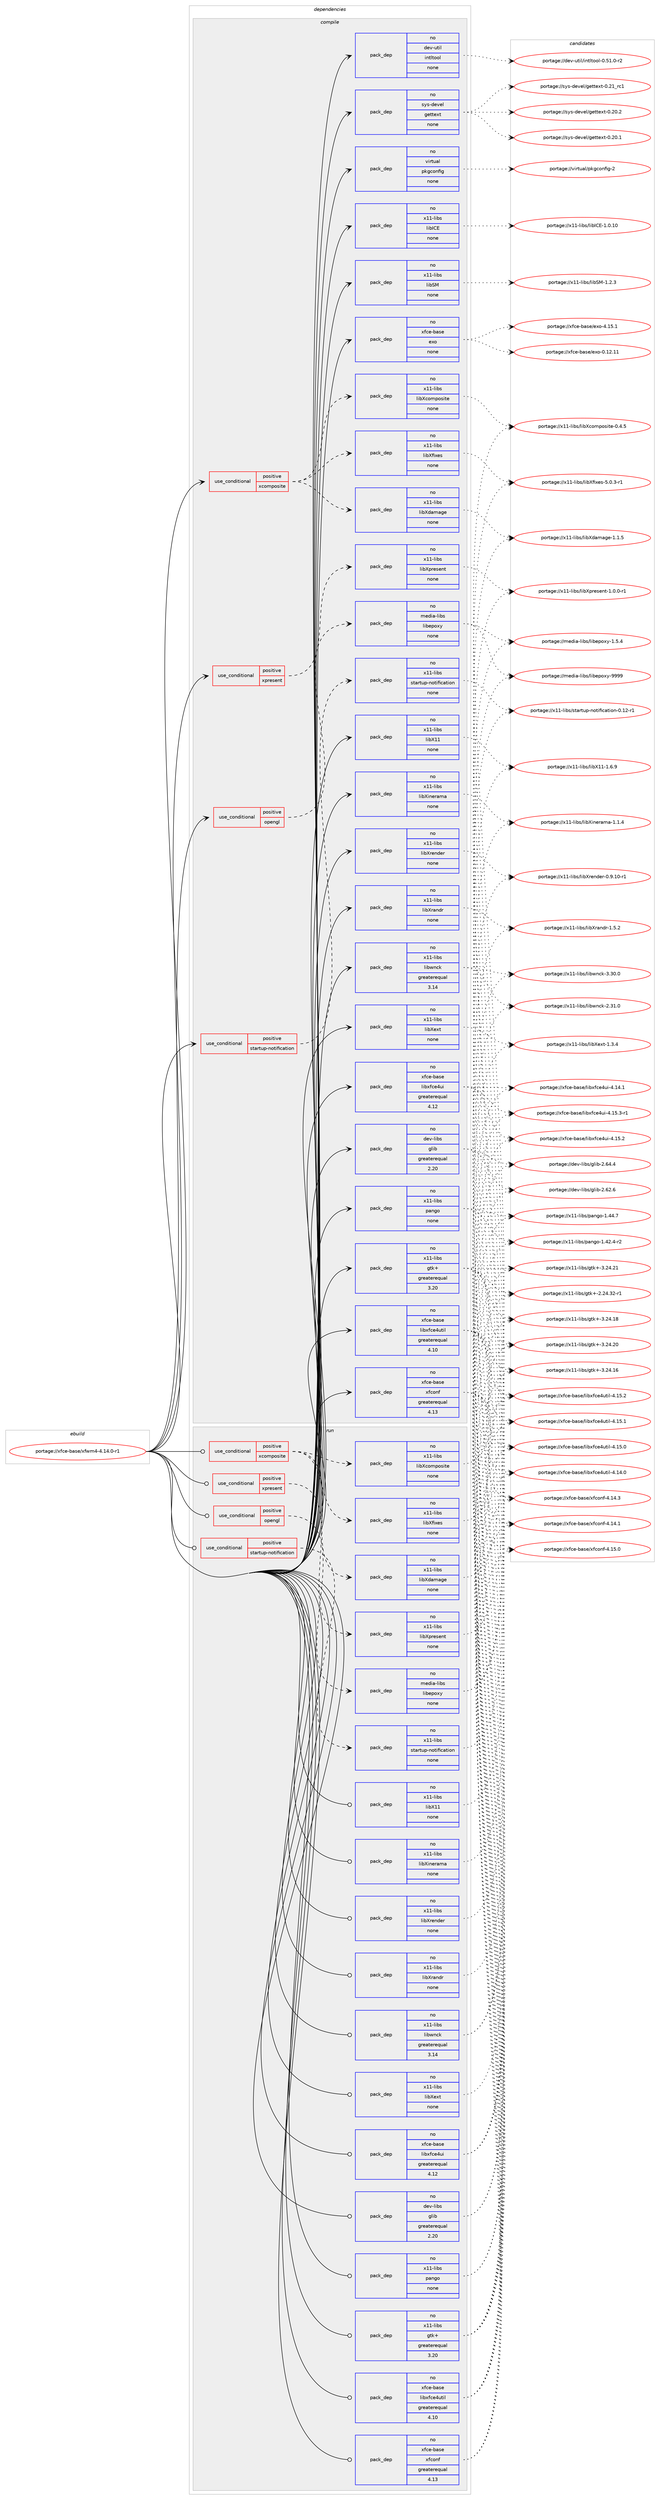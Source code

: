 digraph prolog {

# *************
# Graph options
# *************

newrank=true;
concentrate=true;
compound=true;
graph [rankdir=LR,fontname=Helvetica,fontsize=10,ranksep=1.5];#, ranksep=2.5, nodesep=0.2];
edge  [arrowhead=vee];
node  [fontname=Helvetica,fontsize=10];

# **********
# The ebuild
# **********

subgraph cluster_leftcol {
color=gray;
rank=same;
label=<<i>ebuild</i>>;
id [label="portage://xfce-base/xfwm4-4.14.0-r1", color=red, width=4, href="../xfce-base/xfwm4-4.14.0-r1.svg"];
}

# ****************
# The dependencies
# ****************

subgraph cluster_midcol {
color=gray;
label=<<i>dependencies</i>>;
subgraph cluster_compile {
fillcolor="#eeeeee";
style=filled;
label=<<i>compile</i>>;
subgraph cond20 {
dependency336 [label=<<TABLE BORDER="0" CELLBORDER="1" CELLSPACING="0" CELLPADDING="4"><TR><TD ROWSPAN="3" CELLPADDING="10">use_conditional</TD></TR><TR><TD>positive</TD></TR><TR><TD>opengl</TD></TR></TABLE>>, shape=none, color=red];
subgraph pack317 {
dependency337 [label=<<TABLE BORDER="0" CELLBORDER="1" CELLSPACING="0" CELLPADDING="4" WIDTH="220"><TR><TD ROWSPAN="6" CELLPADDING="30">pack_dep</TD></TR><TR><TD WIDTH="110">no</TD></TR><TR><TD>media-libs</TD></TR><TR><TD>libepoxy</TD></TR><TR><TD>none</TD></TR><TR><TD></TD></TR></TABLE>>, shape=none, color=blue];
}
dependency336:e -> dependency337:w [weight=20,style="dashed",arrowhead="vee"];
}
id:e -> dependency336:w [weight=20,style="solid",arrowhead="vee"];
subgraph cond21 {
dependency338 [label=<<TABLE BORDER="0" CELLBORDER="1" CELLSPACING="0" CELLPADDING="4"><TR><TD ROWSPAN="3" CELLPADDING="10">use_conditional</TD></TR><TR><TD>positive</TD></TR><TR><TD>startup-notification</TD></TR></TABLE>>, shape=none, color=red];
subgraph pack318 {
dependency339 [label=<<TABLE BORDER="0" CELLBORDER="1" CELLSPACING="0" CELLPADDING="4" WIDTH="220"><TR><TD ROWSPAN="6" CELLPADDING="30">pack_dep</TD></TR><TR><TD WIDTH="110">no</TD></TR><TR><TD>x11-libs</TD></TR><TR><TD>startup-notification</TD></TR><TR><TD>none</TD></TR><TR><TD></TD></TR></TABLE>>, shape=none, color=blue];
}
dependency338:e -> dependency339:w [weight=20,style="dashed",arrowhead="vee"];
}
id:e -> dependency338:w [weight=20,style="solid",arrowhead="vee"];
subgraph cond22 {
dependency340 [label=<<TABLE BORDER="0" CELLBORDER="1" CELLSPACING="0" CELLPADDING="4"><TR><TD ROWSPAN="3" CELLPADDING="10">use_conditional</TD></TR><TR><TD>positive</TD></TR><TR><TD>xcomposite</TD></TR></TABLE>>, shape=none, color=red];
subgraph pack319 {
dependency341 [label=<<TABLE BORDER="0" CELLBORDER="1" CELLSPACING="0" CELLPADDING="4" WIDTH="220"><TR><TD ROWSPAN="6" CELLPADDING="30">pack_dep</TD></TR><TR><TD WIDTH="110">no</TD></TR><TR><TD>x11-libs</TD></TR><TR><TD>libXcomposite</TD></TR><TR><TD>none</TD></TR><TR><TD></TD></TR></TABLE>>, shape=none, color=blue];
}
dependency340:e -> dependency341:w [weight=20,style="dashed",arrowhead="vee"];
subgraph pack320 {
dependency342 [label=<<TABLE BORDER="0" CELLBORDER="1" CELLSPACING="0" CELLPADDING="4" WIDTH="220"><TR><TD ROWSPAN="6" CELLPADDING="30">pack_dep</TD></TR><TR><TD WIDTH="110">no</TD></TR><TR><TD>x11-libs</TD></TR><TR><TD>libXdamage</TD></TR><TR><TD>none</TD></TR><TR><TD></TD></TR></TABLE>>, shape=none, color=blue];
}
dependency340:e -> dependency342:w [weight=20,style="dashed",arrowhead="vee"];
subgraph pack321 {
dependency343 [label=<<TABLE BORDER="0" CELLBORDER="1" CELLSPACING="0" CELLPADDING="4" WIDTH="220"><TR><TD ROWSPAN="6" CELLPADDING="30">pack_dep</TD></TR><TR><TD WIDTH="110">no</TD></TR><TR><TD>x11-libs</TD></TR><TR><TD>libXfixes</TD></TR><TR><TD>none</TD></TR><TR><TD></TD></TR></TABLE>>, shape=none, color=blue];
}
dependency340:e -> dependency343:w [weight=20,style="dashed",arrowhead="vee"];
}
id:e -> dependency340:w [weight=20,style="solid",arrowhead="vee"];
subgraph cond23 {
dependency344 [label=<<TABLE BORDER="0" CELLBORDER="1" CELLSPACING="0" CELLPADDING="4"><TR><TD ROWSPAN="3" CELLPADDING="10">use_conditional</TD></TR><TR><TD>positive</TD></TR><TR><TD>xpresent</TD></TR></TABLE>>, shape=none, color=red];
subgraph pack322 {
dependency345 [label=<<TABLE BORDER="0" CELLBORDER="1" CELLSPACING="0" CELLPADDING="4" WIDTH="220"><TR><TD ROWSPAN="6" CELLPADDING="30">pack_dep</TD></TR><TR><TD WIDTH="110">no</TD></TR><TR><TD>x11-libs</TD></TR><TR><TD>libXpresent</TD></TR><TR><TD>none</TD></TR><TR><TD></TD></TR></TABLE>>, shape=none, color=blue];
}
dependency344:e -> dependency345:w [weight=20,style="dashed",arrowhead="vee"];
}
id:e -> dependency344:w [weight=20,style="solid",arrowhead="vee"];
subgraph pack323 {
dependency346 [label=<<TABLE BORDER="0" CELLBORDER="1" CELLSPACING="0" CELLPADDING="4" WIDTH="220"><TR><TD ROWSPAN="6" CELLPADDING="30">pack_dep</TD></TR><TR><TD WIDTH="110">no</TD></TR><TR><TD>dev-libs</TD></TR><TR><TD>glib</TD></TR><TR><TD>greaterequal</TD></TR><TR><TD>2.20</TD></TR></TABLE>>, shape=none, color=blue];
}
id:e -> dependency346:w [weight=20,style="solid",arrowhead="vee"];
subgraph pack324 {
dependency347 [label=<<TABLE BORDER="0" CELLBORDER="1" CELLSPACING="0" CELLPADDING="4" WIDTH="220"><TR><TD ROWSPAN="6" CELLPADDING="30">pack_dep</TD></TR><TR><TD WIDTH="110">no</TD></TR><TR><TD>dev-util</TD></TR><TR><TD>intltool</TD></TR><TR><TD>none</TD></TR><TR><TD></TD></TR></TABLE>>, shape=none, color=blue];
}
id:e -> dependency347:w [weight=20,style="solid",arrowhead="vee"];
subgraph pack325 {
dependency348 [label=<<TABLE BORDER="0" CELLBORDER="1" CELLSPACING="0" CELLPADDING="4" WIDTH="220"><TR><TD ROWSPAN="6" CELLPADDING="30">pack_dep</TD></TR><TR><TD WIDTH="110">no</TD></TR><TR><TD>sys-devel</TD></TR><TR><TD>gettext</TD></TR><TR><TD>none</TD></TR><TR><TD></TD></TR></TABLE>>, shape=none, color=blue];
}
id:e -> dependency348:w [weight=20,style="solid",arrowhead="vee"];
subgraph pack326 {
dependency349 [label=<<TABLE BORDER="0" CELLBORDER="1" CELLSPACING="0" CELLPADDING="4" WIDTH="220"><TR><TD ROWSPAN="6" CELLPADDING="30">pack_dep</TD></TR><TR><TD WIDTH="110">no</TD></TR><TR><TD>virtual</TD></TR><TR><TD>pkgconfig</TD></TR><TR><TD>none</TD></TR><TR><TD></TD></TR></TABLE>>, shape=none, color=blue];
}
id:e -> dependency349:w [weight=20,style="solid",arrowhead="vee"];
subgraph pack327 {
dependency350 [label=<<TABLE BORDER="0" CELLBORDER="1" CELLSPACING="0" CELLPADDING="4" WIDTH="220"><TR><TD ROWSPAN="6" CELLPADDING="30">pack_dep</TD></TR><TR><TD WIDTH="110">no</TD></TR><TR><TD>x11-libs</TD></TR><TR><TD>gtk+</TD></TR><TR><TD>greaterequal</TD></TR><TR><TD>3.20</TD></TR></TABLE>>, shape=none, color=blue];
}
id:e -> dependency350:w [weight=20,style="solid",arrowhead="vee"];
subgraph pack328 {
dependency351 [label=<<TABLE BORDER="0" CELLBORDER="1" CELLSPACING="0" CELLPADDING="4" WIDTH="220"><TR><TD ROWSPAN="6" CELLPADDING="30">pack_dep</TD></TR><TR><TD WIDTH="110">no</TD></TR><TR><TD>x11-libs</TD></TR><TR><TD>libICE</TD></TR><TR><TD>none</TD></TR><TR><TD></TD></TR></TABLE>>, shape=none, color=blue];
}
id:e -> dependency351:w [weight=20,style="solid",arrowhead="vee"];
subgraph pack329 {
dependency352 [label=<<TABLE BORDER="0" CELLBORDER="1" CELLSPACING="0" CELLPADDING="4" WIDTH="220"><TR><TD ROWSPAN="6" CELLPADDING="30">pack_dep</TD></TR><TR><TD WIDTH="110">no</TD></TR><TR><TD>x11-libs</TD></TR><TR><TD>libSM</TD></TR><TR><TD>none</TD></TR><TR><TD></TD></TR></TABLE>>, shape=none, color=blue];
}
id:e -> dependency352:w [weight=20,style="solid",arrowhead="vee"];
subgraph pack330 {
dependency353 [label=<<TABLE BORDER="0" CELLBORDER="1" CELLSPACING="0" CELLPADDING="4" WIDTH="220"><TR><TD ROWSPAN="6" CELLPADDING="30">pack_dep</TD></TR><TR><TD WIDTH="110">no</TD></TR><TR><TD>x11-libs</TD></TR><TR><TD>libX11</TD></TR><TR><TD>none</TD></TR><TR><TD></TD></TR></TABLE>>, shape=none, color=blue];
}
id:e -> dependency353:w [weight=20,style="solid",arrowhead="vee"];
subgraph pack331 {
dependency354 [label=<<TABLE BORDER="0" CELLBORDER="1" CELLSPACING="0" CELLPADDING="4" WIDTH="220"><TR><TD ROWSPAN="6" CELLPADDING="30">pack_dep</TD></TR><TR><TD WIDTH="110">no</TD></TR><TR><TD>x11-libs</TD></TR><TR><TD>libXext</TD></TR><TR><TD>none</TD></TR><TR><TD></TD></TR></TABLE>>, shape=none, color=blue];
}
id:e -> dependency354:w [weight=20,style="solid",arrowhead="vee"];
subgraph pack332 {
dependency355 [label=<<TABLE BORDER="0" CELLBORDER="1" CELLSPACING="0" CELLPADDING="4" WIDTH="220"><TR><TD ROWSPAN="6" CELLPADDING="30">pack_dep</TD></TR><TR><TD WIDTH="110">no</TD></TR><TR><TD>x11-libs</TD></TR><TR><TD>libXinerama</TD></TR><TR><TD>none</TD></TR><TR><TD></TD></TR></TABLE>>, shape=none, color=blue];
}
id:e -> dependency355:w [weight=20,style="solid",arrowhead="vee"];
subgraph pack333 {
dependency356 [label=<<TABLE BORDER="0" CELLBORDER="1" CELLSPACING="0" CELLPADDING="4" WIDTH="220"><TR><TD ROWSPAN="6" CELLPADDING="30">pack_dep</TD></TR><TR><TD WIDTH="110">no</TD></TR><TR><TD>x11-libs</TD></TR><TR><TD>libXrandr</TD></TR><TR><TD>none</TD></TR><TR><TD></TD></TR></TABLE>>, shape=none, color=blue];
}
id:e -> dependency356:w [weight=20,style="solid",arrowhead="vee"];
subgraph pack334 {
dependency357 [label=<<TABLE BORDER="0" CELLBORDER="1" CELLSPACING="0" CELLPADDING="4" WIDTH="220"><TR><TD ROWSPAN="6" CELLPADDING="30">pack_dep</TD></TR><TR><TD WIDTH="110">no</TD></TR><TR><TD>x11-libs</TD></TR><TR><TD>libXrender</TD></TR><TR><TD>none</TD></TR><TR><TD></TD></TR></TABLE>>, shape=none, color=blue];
}
id:e -> dependency357:w [weight=20,style="solid",arrowhead="vee"];
subgraph pack335 {
dependency358 [label=<<TABLE BORDER="0" CELLBORDER="1" CELLSPACING="0" CELLPADDING="4" WIDTH="220"><TR><TD ROWSPAN="6" CELLPADDING="30">pack_dep</TD></TR><TR><TD WIDTH="110">no</TD></TR><TR><TD>x11-libs</TD></TR><TR><TD>libwnck</TD></TR><TR><TD>greaterequal</TD></TR><TR><TD>3.14</TD></TR></TABLE>>, shape=none, color=blue];
}
id:e -> dependency358:w [weight=20,style="solid",arrowhead="vee"];
subgraph pack336 {
dependency359 [label=<<TABLE BORDER="0" CELLBORDER="1" CELLSPACING="0" CELLPADDING="4" WIDTH="220"><TR><TD ROWSPAN="6" CELLPADDING="30">pack_dep</TD></TR><TR><TD WIDTH="110">no</TD></TR><TR><TD>x11-libs</TD></TR><TR><TD>pango</TD></TR><TR><TD>none</TD></TR><TR><TD></TD></TR></TABLE>>, shape=none, color=blue];
}
id:e -> dependency359:w [weight=20,style="solid",arrowhead="vee"];
subgraph pack337 {
dependency360 [label=<<TABLE BORDER="0" CELLBORDER="1" CELLSPACING="0" CELLPADDING="4" WIDTH="220"><TR><TD ROWSPAN="6" CELLPADDING="30">pack_dep</TD></TR><TR><TD WIDTH="110">no</TD></TR><TR><TD>xfce-base</TD></TR><TR><TD>exo</TD></TR><TR><TD>none</TD></TR><TR><TD></TD></TR></TABLE>>, shape=none, color=blue];
}
id:e -> dependency360:w [weight=20,style="solid",arrowhead="vee"];
subgraph pack338 {
dependency361 [label=<<TABLE BORDER="0" CELLBORDER="1" CELLSPACING="0" CELLPADDING="4" WIDTH="220"><TR><TD ROWSPAN="6" CELLPADDING="30">pack_dep</TD></TR><TR><TD WIDTH="110">no</TD></TR><TR><TD>xfce-base</TD></TR><TR><TD>libxfce4ui</TD></TR><TR><TD>greaterequal</TD></TR><TR><TD>4.12</TD></TR></TABLE>>, shape=none, color=blue];
}
id:e -> dependency361:w [weight=20,style="solid",arrowhead="vee"];
subgraph pack339 {
dependency362 [label=<<TABLE BORDER="0" CELLBORDER="1" CELLSPACING="0" CELLPADDING="4" WIDTH="220"><TR><TD ROWSPAN="6" CELLPADDING="30">pack_dep</TD></TR><TR><TD WIDTH="110">no</TD></TR><TR><TD>xfce-base</TD></TR><TR><TD>libxfce4util</TD></TR><TR><TD>greaterequal</TD></TR><TR><TD>4.10</TD></TR></TABLE>>, shape=none, color=blue];
}
id:e -> dependency362:w [weight=20,style="solid",arrowhead="vee"];
subgraph pack340 {
dependency363 [label=<<TABLE BORDER="0" CELLBORDER="1" CELLSPACING="0" CELLPADDING="4" WIDTH="220"><TR><TD ROWSPAN="6" CELLPADDING="30">pack_dep</TD></TR><TR><TD WIDTH="110">no</TD></TR><TR><TD>xfce-base</TD></TR><TR><TD>xfconf</TD></TR><TR><TD>greaterequal</TD></TR><TR><TD>4.13</TD></TR></TABLE>>, shape=none, color=blue];
}
id:e -> dependency363:w [weight=20,style="solid",arrowhead="vee"];
}
subgraph cluster_compileandrun {
fillcolor="#eeeeee";
style=filled;
label=<<i>compile and run</i>>;
}
subgraph cluster_run {
fillcolor="#eeeeee";
style=filled;
label=<<i>run</i>>;
subgraph cond24 {
dependency364 [label=<<TABLE BORDER="0" CELLBORDER="1" CELLSPACING="0" CELLPADDING="4"><TR><TD ROWSPAN="3" CELLPADDING="10">use_conditional</TD></TR><TR><TD>positive</TD></TR><TR><TD>opengl</TD></TR></TABLE>>, shape=none, color=red];
subgraph pack341 {
dependency365 [label=<<TABLE BORDER="0" CELLBORDER="1" CELLSPACING="0" CELLPADDING="4" WIDTH="220"><TR><TD ROWSPAN="6" CELLPADDING="30">pack_dep</TD></TR><TR><TD WIDTH="110">no</TD></TR><TR><TD>media-libs</TD></TR><TR><TD>libepoxy</TD></TR><TR><TD>none</TD></TR><TR><TD></TD></TR></TABLE>>, shape=none, color=blue];
}
dependency364:e -> dependency365:w [weight=20,style="dashed",arrowhead="vee"];
}
id:e -> dependency364:w [weight=20,style="solid",arrowhead="odot"];
subgraph cond25 {
dependency366 [label=<<TABLE BORDER="0" CELLBORDER="1" CELLSPACING="0" CELLPADDING="4"><TR><TD ROWSPAN="3" CELLPADDING="10">use_conditional</TD></TR><TR><TD>positive</TD></TR><TR><TD>startup-notification</TD></TR></TABLE>>, shape=none, color=red];
subgraph pack342 {
dependency367 [label=<<TABLE BORDER="0" CELLBORDER="1" CELLSPACING="0" CELLPADDING="4" WIDTH="220"><TR><TD ROWSPAN="6" CELLPADDING="30">pack_dep</TD></TR><TR><TD WIDTH="110">no</TD></TR><TR><TD>x11-libs</TD></TR><TR><TD>startup-notification</TD></TR><TR><TD>none</TD></TR><TR><TD></TD></TR></TABLE>>, shape=none, color=blue];
}
dependency366:e -> dependency367:w [weight=20,style="dashed",arrowhead="vee"];
}
id:e -> dependency366:w [weight=20,style="solid",arrowhead="odot"];
subgraph cond26 {
dependency368 [label=<<TABLE BORDER="0" CELLBORDER="1" CELLSPACING="0" CELLPADDING="4"><TR><TD ROWSPAN="3" CELLPADDING="10">use_conditional</TD></TR><TR><TD>positive</TD></TR><TR><TD>xcomposite</TD></TR></TABLE>>, shape=none, color=red];
subgraph pack343 {
dependency369 [label=<<TABLE BORDER="0" CELLBORDER="1" CELLSPACING="0" CELLPADDING="4" WIDTH="220"><TR><TD ROWSPAN="6" CELLPADDING="30">pack_dep</TD></TR><TR><TD WIDTH="110">no</TD></TR><TR><TD>x11-libs</TD></TR><TR><TD>libXcomposite</TD></TR><TR><TD>none</TD></TR><TR><TD></TD></TR></TABLE>>, shape=none, color=blue];
}
dependency368:e -> dependency369:w [weight=20,style="dashed",arrowhead="vee"];
subgraph pack344 {
dependency370 [label=<<TABLE BORDER="0" CELLBORDER="1" CELLSPACING="0" CELLPADDING="4" WIDTH="220"><TR><TD ROWSPAN="6" CELLPADDING="30">pack_dep</TD></TR><TR><TD WIDTH="110">no</TD></TR><TR><TD>x11-libs</TD></TR><TR><TD>libXdamage</TD></TR><TR><TD>none</TD></TR><TR><TD></TD></TR></TABLE>>, shape=none, color=blue];
}
dependency368:e -> dependency370:w [weight=20,style="dashed",arrowhead="vee"];
subgraph pack345 {
dependency371 [label=<<TABLE BORDER="0" CELLBORDER="1" CELLSPACING="0" CELLPADDING="4" WIDTH="220"><TR><TD ROWSPAN="6" CELLPADDING="30">pack_dep</TD></TR><TR><TD WIDTH="110">no</TD></TR><TR><TD>x11-libs</TD></TR><TR><TD>libXfixes</TD></TR><TR><TD>none</TD></TR><TR><TD></TD></TR></TABLE>>, shape=none, color=blue];
}
dependency368:e -> dependency371:w [weight=20,style="dashed",arrowhead="vee"];
}
id:e -> dependency368:w [weight=20,style="solid",arrowhead="odot"];
subgraph cond27 {
dependency372 [label=<<TABLE BORDER="0" CELLBORDER="1" CELLSPACING="0" CELLPADDING="4"><TR><TD ROWSPAN="3" CELLPADDING="10">use_conditional</TD></TR><TR><TD>positive</TD></TR><TR><TD>xpresent</TD></TR></TABLE>>, shape=none, color=red];
subgraph pack346 {
dependency373 [label=<<TABLE BORDER="0" CELLBORDER="1" CELLSPACING="0" CELLPADDING="4" WIDTH="220"><TR><TD ROWSPAN="6" CELLPADDING="30">pack_dep</TD></TR><TR><TD WIDTH="110">no</TD></TR><TR><TD>x11-libs</TD></TR><TR><TD>libXpresent</TD></TR><TR><TD>none</TD></TR><TR><TD></TD></TR></TABLE>>, shape=none, color=blue];
}
dependency372:e -> dependency373:w [weight=20,style="dashed",arrowhead="vee"];
}
id:e -> dependency372:w [weight=20,style="solid",arrowhead="odot"];
subgraph pack347 {
dependency374 [label=<<TABLE BORDER="0" CELLBORDER="1" CELLSPACING="0" CELLPADDING="4" WIDTH="220"><TR><TD ROWSPAN="6" CELLPADDING="30">pack_dep</TD></TR><TR><TD WIDTH="110">no</TD></TR><TR><TD>dev-libs</TD></TR><TR><TD>glib</TD></TR><TR><TD>greaterequal</TD></TR><TR><TD>2.20</TD></TR></TABLE>>, shape=none, color=blue];
}
id:e -> dependency374:w [weight=20,style="solid",arrowhead="odot"];
subgraph pack348 {
dependency375 [label=<<TABLE BORDER="0" CELLBORDER="1" CELLSPACING="0" CELLPADDING="4" WIDTH="220"><TR><TD ROWSPAN="6" CELLPADDING="30">pack_dep</TD></TR><TR><TD WIDTH="110">no</TD></TR><TR><TD>x11-libs</TD></TR><TR><TD>gtk+</TD></TR><TR><TD>greaterequal</TD></TR><TR><TD>3.20</TD></TR></TABLE>>, shape=none, color=blue];
}
id:e -> dependency375:w [weight=20,style="solid",arrowhead="odot"];
subgraph pack349 {
dependency376 [label=<<TABLE BORDER="0" CELLBORDER="1" CELLSPACING="0" CELLPADDING="4" WIDTH="220"><TR><TD ROWSPAN="6" CELLPADDING="30">pack_dep</TD></TR><TR><TD WIDTH="110">no</TD></TR><TR><TD>x11-libs</TD></TR><TR><TD>libX11</TD></TR><TR><TD>none</TD></TR><TR><TD></TD></TR></TABLE>>, shape=none, color=blue];
}
id:e -> dependency376:w [weight=20,style="solid",arrowhead="odot"];
subgraph pack350 {
dependency377 [label=<<TABLE BORDER="0" CELLBORDER="1" CELLSPACING="0" CELLPADDING="4" WIDTH="220"><TR><TD ROWSPAN="6" CELLPADDING="30">pack_dep</TD></TR><TR><TD WIDTH="110">no</TD></TR><TR><TD>x11-libs</TD></TR><TR><TD>libXext</TD></TR><TR><TD>none</TD></TR><TR><TD></TD></TR></TABLE>>, shape=none, color=blue];
}
id:e -> dependency377:w [weight=20,style="solid",arrowhead="odot"];
subgraph pack351 {
dependency378 [label=<<TABLE BORDER="0" CELLBORDER="1" CELLSPACING="0" CELLPADDING="4" WIDTH="220"><TR><TD ROWSPAN="6" CELLPADDING="30">pack_dep</TD></TR><TR><TD WIDTH="110">no</TD></TR><TR><TD>x11-libs</TD></TR><TR><TD>libXinerama</TD></TR><TR><TD>none</TD></TR><TR><TD></TD></TR></TABLE>>, shape=none, color=blue];
}
id:e -> dependency378:w [weight=20,style="solid",arrowhead="odot"];
subgraph pack352 {
dependency379 [label=<<TABLE BORDER="0" CELLBORDER="1" CELLSPACING="0" CELLPADDING="4" WIDTH="220"><TR><TD ROWSPAN="6" CELLPADDING="30">pack_dep</TD></TR><TR><TD WIDTH="110">no</TD></TR><TR><TD>x11-libs</TD></TR><TR><TD>libXrandr</TD></TR><TR><TD>none</TD></TR><TR><TD></TD></TR></TABLE>>, shape=none, color=blue];
}
id:e -> dependency379:w [weight=20,style="solid",arrowhead="odot"];
subgraph pack353 {
dependency380 [label=<<TABLE BORDER="0" CELLBORDER="1" CELLSPACING="0" CELLPADDING="4" WIDTH="220"><TR><TD ROWSPAN="6" CELLPADDING="30">pack_dep</TD></TR><TR><TD WIDTH="110">no</TD></TR><TR><TD>x11-libs</TD></TR><TR><TD>libXrender</TD></TR><TR><TD>none</TD></TR><TR><TD></TD></TR></TABLE>>, shape=none, color=blue];
}
id:e -> dependency380:w [weight=20,style="solid",arrowhead="odot"];
subgraph pack354 {
dependency381 [label=<<TABLE BORDER="0" CELLBORDER="1" CELLSPACING="0" CELLPADDING="4" WIDTH="220"><TR><TD ROWSPAN="6" CELLPADDING="30">pack_dep</TD></TR><TR><TD WIDTH="110">no</TD></TR><TR><TD>x11-libs</TD></TR><TR><TD>libwnck</TD></TR><TR><TD>greaterequal</TD></TR><TR><TD>3.14</TD></TR></TABLE>>, shape=none, color=blue];
}
id:e -> dependency381:w [weight=20,style="solid",arrowhead="odot"];
subgraph pack355 {
dependency382 [label=<<TABLE BORDER="0" CELLBORDER="1" CELLSPACING="0" CELLPADDING="4" WIDTH="220"><TR><TD ROWSPAN="6" CELLPADDING="30">pack_dep</TD></TR><TR><TD WIDTH="110">no</TD></TR><TR><TD>x11-libs</TD></TR><TR><TD>pango</TD></TR><TR><TD>none</TD></TR><TR><TD></TD></TR></TABLE>>, shape=none, color=blue];
}
id:e -> dependency382:w [weight=20,style="solid",arrowhead="odot"];
subgraph pack356 {
dependency383 [label=<<TABLE BORDER="0" CELLBORDER="1" CELLSPACING="0" CELLPADDING="4" WIDTH="220"><TR><TD ROWSPAN="6" CELLPADDING="30">pack_dep</TD></TR><TR><TD WIDTH="110">no</TD></TR><TR><TD>xfce-base</TD></TR><TR><TD>libxfce4ui</TD></TR><TR><TD>greaterequal</TD></TR><TR><TD>4.12</TD></TR></TABLE>>, shape=none, color=blue];
}
id:e -> dependency383:w [weight=20,style="solid",arrowhead="odot"];
subgraph pack357 {
dependency384 [label=<<TABLE BORDER="0" CELLBORDER="1" CELLSPACING="0" CELLPADDING="4" WIDTH="220"><TR><TD ROWSPAN="6" CELLPADDING="30">pack_dep</TD></TR><TR><TD WIDTH="110">no</TD></TR><TR><TD>xfce-base</TD></TR><TR><TD>libxfce4util</TD></TR><TR><TD>greaterequal</TD></TR><TR><TD>4.10</TD></TR></TABLE>>, shape=none, color=blue];
}
id:e -> dependency384:w [weight=20,style="solid",arrowhead="odot"];
subgraph pack358 {
dependency385 [label=<<TABLE BORDER="0" CELLBORDER="1" CELLSPACING="0" CELLPADDING="4" WIDTH="220"><TR><TD ROWSPAN="6" CELLPADDING="30">pack_dep</TD></TR><TR><TD WIDTH="110">no</TD></TR><TR><TD>xfce-base</TD></TR><TR><TD>xfconf</TD></TR><TR><TD>greaterequal</TD></TR><TR><TD>4.13</TD></TR></TABLE>>, shape=none, color=blue];
}
id:e -> dependency385:w [weight=20,style="solid",arrowhead="odot"];
}
}

# **************
# The candidates
# **************

subgraph cluster_choices {
rank=same;
color=gray;
label=<<i>candidates</i>>;

subgraph choice317 {
color=black;
nodesep=1;
choice10910110010597451081059811547108105981011121111201214557575757 [label="portage://media-libs/libepoxy-9999", color=red, width=4,href="../media-libs/libepoxy-9999.svg"];
choice1091011001059745108105981154710810598101112111120121454946534652 [label="portage://media-libs/libepoxy-1.5.4", color=red, width=4,href="../media-libs/libepoxy-1.5.4.svg"];
dependency337:e -> choice10910110010597451081059811547108105981011121111201214557575757:w [style=dotted,weight="100"];
dependency337:e -> choice1091011001059745108105981154710810598101112111120121454946534652:w [style=dotted,weight="100"];
}
subgraph choice318 {
color=black;
nodesep=1;
choice12049494510810598115471151169711411611711245110111116105102105999711610511111045484649504511449 [label="portage://x11-libs/startup-notification-0.12-r1", color=red, width=4,href="../x11-libs/startup-notification-0.12-r1.svg"];
dependency339:e -> choice12049494510810598115471151169711411611711245110111116105102105999711610511111045484649504511449:w [style=dotted,weight="100"];
}
subgraph choice319 {
color=black;
nodesep=1;
choice1204949451081059811547108105988899111109112111115105116101454846524653 [label="portage://x11-libs/libXcomposite-0.4.5", color=red, width=4,href="../x11-libs/libXcomposite-0.4.5.svg"];
dependency341:e -> choice1204949451081059811547108105988899111109112111115105116101454846524653:w [style=dotted,weight="100"];
}
subgraph choice320 {
color=black;
nodesep=1;
choice120494945108105981154710810598881009710997103101454946494653 [label="portage://x11-libs/libXdamage-1.1.5", color=red, width=4,href="../x11-libs/libXdamage-1.1.5.svg"];
dependency342:e -> choice120494945108105981154710810598881009710997103101454946494653:w [style=dotted,weight="100"];
}
subgraph choice321 {
color=black;
nodesep=1;
choice120494945108105981154710810598881021051201011154553464846514511449 [label="portage://x11-libs/libXfixes-5.0.3-r1", color=red, width=4,href="../x11-libs/libXfixes-5.0.3-r1.svg"];
dependency343:e -> choice120494945108105981154710810598881021051201011154553464846514511449:w [style=dotted,weight="100"];
}
subgraph choice322 {
color=black;
nodesep=1;
choice120494945108105981154710810598881121141011151011101164549464846484511449 [label="portage://x11-libs/libXpresent-1.0.0-r1", color=red, width=4,href="../x11-libs/libXpresent-1.0.0-r1.svg"];
dependency345:e -> choice120494945108105981154710810598881121141011151011101164549464846484511449:w [style=dotted,weight="100"];
}
subgraph choice323 {
color=black;
nodesep=1;
choice1001011184510810598115471031081059845504654524652 [label="portage://dev-libs/glib-2.64.4", color=red, width=4,href="../dev-libs/glib-2.64.4.svg"];
choice1001011184510810598115471031081059845504654504654 [label="portage://dev-libs/glib-2.62.6", color=red, width=4,href="../dev-libs/glib-2.62.6.svg"];
dependency346:e -> choice1001011184510810598115471031081059845504654524652:w [style=dotted,weight="100"];
dependency346:e -> choice1001011184510810598115471031081059845504654504654:w [style=dotted,weight="100"];
}
subgraph choice324 {
color=black;
nodesep=1;
choice1001011184511711610510847105110116108116111111108454846534946484511450 [label="portage://dev-util/intltool-0.51.0-r2", color=red, width=4,href="../dev-util/intltool-0.51.0-r2.svg"];
dependency347:e -> choice1001011184511711610510847105110116108116111111108454846534946484511450:w [style=dotted,weight="100"];
}
subgraph choice325 {
color=black;
nodesep=1;
choice11512111545100101118101108471031011161161011201164548465049951149949 [label="portage://sys-devel/gettext-0.21_rc1", color=red, width=4,href="../sys-devel/gettext-0.21_rc1.svg"];
choice115121115451001011181011084710310111611610112011645484650484650 [label="portage://sys-devel/gettext-0.20.2", color=red, width=4,href="../sys-devel/gettext-0.20.2.svg"];
choice115121115451001011181011084710310111611610112011645484650484649 [label="portage://sys-devel/gettext-0.20.1", color=red, width=4,href="../sys-devel/gettext-0.20.1.svg"];
dependency348:e -> choice11512111545100101118101108471031011161161011201164548465049951149949:w [style=dotted,weight="100"];
dependency348:e -> choice115121115451001011181011084710310111611610112011645484650484650:w [style=dotted,weight="100"];
dependency348:e -> choice115121115451001011181011084710310111611610112011645484650484649:w [style=dotted,weight="100"];
}
subgraph choice326 {
color=black;
nodesep=1;
choice1181051141161179710847112107103991111101021051034550 [label="portage://virtual/pkgconfig-2", color=red, width=4,href="../virtual/pkgconfig-2.svg"];
dependency349:e -> choice1181051141161179710847112107103991111101021051034550:w [style=dotted,weight="100"];
}
subgraph choice327 {
color=black;
nodesep=1;
choice1204949451081059811547103116107434551465052465049 [label="portage://x11-libs/gtk+-3.24.21", color=red, width=4,href="../x11-libs/gtk+-3.24.21.svg"];
choice1204949451081059811547103116107434551465052465048 [label="portage://x11-libs/gtk+-3.24.20", color=red, width=4,href="../x11-libs/gtk+-3.24.20.svg"];
choice1204949451081059811547103116107434551465052464956 [label="portage://x11-libs/gtk+-3.24.18", color=red, width=4,href="../x11-libs/gtk+-3.24.18.svg"];
choice1204949451081059811547103116107434551465052464954 [label="portage://x11-libs/gtk+-3.24.16", color=red, width=4,href="../x11-libs/gtk+-3.24.16.svg"];
choice12049494510810598115471031161074345504650524651504511449 [label="portage://x11-libs/gtk+-2.24.32-r1", color=red, width=4,href="../x11-libs/gtk+-2.24.32-r1.svg"];
dependency350:e -> choice1204949451081059811547103116107434551465052465049:w [style=dotted,weight="100"];
dependency350:e -> choice1204949451081059811547103116107434551465052465048:w [style=dotted,weight="100"];
dependency350:e -> choice1204949451081059811547103116107434551465052464956:w [style=dotted,weight="100"];
dependency350:e -> choice1204949451081059811547103116107434551465052464954:w [style=dotted,weight="100"];
dependency350:e -> choice12049494510810598115471031161074345504650524651504511449:w [style=dotted,weight="100"];
}
subgraph choice328 {
color=black;
nodesep=1;
choice12049494510810598115471081059873676945494648464948 [label="portage://x11-libs/libICE-1.0.10", color=red, width=4,href="../x11-libs/libICE-1.0.10.svg"];
dependency351:e -> choice12049494510810598115471081059873676945494648464948:w [style=dotted,weight="100"];
}
subgraph choice329 {
color=black;
nodesep=1;
choice1204949451081059811547108105988377454946504651 [label="portage://x11-libs/libSM-1.2.3", color=red, width=4,href="../x11-libs/libSM-1.2.3.svg"];
dependency352:e -> choice1204949451081059811547108105988377454946504651:w [style=dotted,weight="100"];
}
subgraph choice330 {
color=black;
nodesep=1;
choice120494945108105981154710810598884949454946544657 [label="portage://x11-libs/libX11-1.6.9", color=red, width=4,href="../x11-libs/libX11-1.6.9.svg"];
dependency353:e -> choice120494945108105981154710810598884949454946544657:w [style=dotted,weight="100"];
}
subgraph choice331 {
color=black;
nodesep=1;
choice12049494510810598115471081059888101120116454946514652 [label="portage://x11-libs/libXext-1.3.4", color=red, width=4,href="../x11-libs/libXext-1.3.4.svg"];
dependency354:e -> choice12049494510810598115471081059888101120116454946514652:w [style=dotted,weight="100"];
}
subgraph choice332 {
color=black;
nodesep=1;
choice120494945108105981154710810598881051101011149710997454946494652 [label="portage://x11-libs/libXinerama-1.1.4", color=red, width=4,href="../x11-libs/libXinerama-1.1.4.svg"];
dependency355:e -> choice120494945108105981154710810598881051101011149710997454946494652:w [style=dotted,weight="100"];
}
subgraph choice333 {
color=black;
nodesep=1;
choice1204949451081059811547108105988811497110100114454946534650 [label="portage://x11-libs/libXrandr-1.5.2", color=red, width=4,href="../x11-libs/libXrandr-1.5.2.svg"];
dependency356:e -> choice1204949451081059811547108105988811497110100114454946534650:w [style=dotted,weight="100"];
}
subgraph choice334 {
color=black;
nodesep=1;
choice12049494510810598115471081059888114101110100101114454846574649484511449 [label="portage://x11-libs/libXrender-0.9.10-r1", color=red, width=4,href="../x11-libs/libXrender-0.9.10-r1.svg"];
dependency357:e -> choice12049494510810598115471081059888114101110100101114454846574649484511449:w [style=dotted,weight="100"];
}
subgraph choice335 {
color=black;
nodesep=1;
choice1204949451081059811547108105981191109910745514651484648 [label="portage://x11-libs/libwnck-3.30.0", color=red, width=4,href="../x11-libs/libwnck-3.30.0.svg"];
choice1204949451081059811547108105981191109910745504651494648 [label="portage://x11-libs/libwnck-2.31.0", color=red, width=4,href="../x11-libs/libwnck-2.31.0.svg"];
dependency358:e -> choice1204949451081059811547108105981191109910745514651484648:w [style=dotted,weight="100"];
dependency358:e -> choice1204949451081059811547108105981191109910745504651494648:w [style=dotted,weight="100"];
}
subgraph choice336 {
color=black;
nodesep=1;
choice12049494510810598115471129711010311145494652524655 [label="portage://x11-libs/pango-1.44.7", color=red, width=4,href="../x11-libs/pango-1.44.7.svg"];
choice120494945108105981154711297110103111454946525046524511450 [label="portage://x11-libs/pango-1.42.4-r2", color=red, width=4,href="../x11-libs/pango-1.42.4-r2.svg"];
dependency359:e -> choice12049494510810598115471129711010311145494652524655:w [style=dotted,weight="100"];
dependency359:e -> choice120494945108105981154711297110103111454946525046524511450:w [style=dotted,weight="100"];
}
subgraph choice337 {
color=black;
nodesep=1;
choice120102991014598971151014710112011145524649534649 [label="portage://xfce-base/exo-4.15.1", color=red, width=4,href="../xfce-base/exo-4.15.1.svg"];
choice12010299101459897115101471011201114548464950464949 [label="portage://xfce-base/exo-0.12.11", color=red, width=4,href="../xfce-base/exo-0.12.11.svg"];
dependency360:e -> choice120102991014598971151014710112011145524649534649:w [style=dotted,weight="100"];
dependency360:e -> choice12010299101459897115101471011201114548464950464949:w [style=dotted,weight="100"];
}
subgraph choice338 {
color=black;
nodesep=1;
choice1201029910145989711510147108105981201029910152117105455246495346514511449 [label="portage://xfce-base/libxfce4ui-4.15.3-r1", color=red, width=4,href="../xfce-base/libxfce4ui-4.15.3-r1.svg"];
choice120102991014598971151014710810598120102991015211710545524649534650 [label="portage://xfce-base/libxfce4ui-4.15.2", color=red, width=4,href="../xfce-base/libxfce4ui-4.15.2.svg"];
choice120102991014598971151014710810598120102991015211710545524649524649 [label="portage://xfce-base/libxfce4ui-4.14.1", color=red, width=4,href="../xfce-base/libxfce4ui-4.14.1.svg"];
dependency361:e -> choice1201029910145989711510147108105981201029910152117105455246495346514511449:w [style=dotted,weight="100"];
dependency361:e -> choice120102991014598971151014710810598120102991015211710545524649534650:w [style=dotted,weight="100"];
dependency361:e -> choice120102991014598971151014710810598120102991015211710545524649524649:w [style=dotted,weight="100"];
}
subgraph choice339 {
color=black;
nodesep=1;
choice120102991014598971151014710810598120102991015211711610510845524649534650 [label="portage://xfce-base/libxfce4util-4.15.2", color=red, width=4,href="../xfce-base/libxfce4util-4.15.2.svg"];
choice120102991014598971151014710810598120102991015211711610510845524649534649 [label="portage://xfce-base/libxfce4util-4.15.1", color=red, width=4,href="../xfce-base/libxfce4util-4.15.1.svg"];
choice120102991014598971151014710810598120102991015211711610510845524649534648 [label="portage://xfce-base/libxfce4util-4.15.0", color=red, width=4,href="../xfce-base/libxfce4util-4.15.0.svg"];
choice120102991014598971151014710810598120102991015211711610510845524649524648 [label="portage://xfce-base/libxfce4util-4.14.0", color=red, width=4,href="../xfce-base/libxfce4util-4.14.0.svg"];
dependency362:e -> choice120102991014598971151014710810598120102991015211711610510845524649534650:w [style=dotted,weight="100"];
dependency362:e -> choice120102991014598971151014710810598120102991015211711610510845524649534649:w [style=dotted,weight="100"];
dependency362:e -> choice120102991014598971151014710810598120102991015211711610510845524649534648:w [style=dotted,weight="100"];
dependency362:e -> choice120102991014598971151014710810598120102991015211711610510845524649524648:w [style=dotted,weight="100"];
}
subgraph choice340 {
color=black;
nodesep=1;
choice12010299101459897115101471201029911111010245524649534648 [label="portage://xfce-base/xfconf-4.15.0", color=red, width=4,href="../xfce-base/xfconf-4.15.0.svg"];
choice12010299101459897115101471201029911111010245524649524651 [label="portage://xfce-base/xfconf-4.14.3", color=red, width=4,href="../xfce-base/xfconf-4.14.3.svg"];
choice12010299101459897115101471201029911111010245524649524649 [label="portage://xfce-base/xfconf-4.14.1", color=red, width=4,href="../xfce-base/xfconf-4.14.1.svg"];
dependency363:e -> choice12010299101459897115101471201029911111010245524649534648:w [style=dotted,weight="100"];
dependency363:e -> choice12010299101459897115101471201029911111010245524649524651:w [style=dotted,weight="100"];
dependency363:e -> choice12010299101459897115101471201029911111010245524649524649:w [style=dotted,weight="100"];
}
subgraph choice341 {
color=black;
nodesep=1;
choice10910110010597451081059811547108105981011121111201214557575757 [label="portage://media-libs/libepoxy-9999", color=red, width=4,href="../media-libs/libepoxy-9999.svg"];
choice1091011001059745108105981154710810598101112111120121454946534652 [label="portage://media-libs/libepoxy-1.5.4", color=red, width=4,href="../media-libs/libepoxy-1.5.4.svg"];
dependency365:e -> choice10910110010597451081059811547108105981011121111201214557575757:w [style=dotted,weight="100"];
dependency365:e -> choice1091011001059745108105981154710810598101112111120121454946534652:w [style=dotted,weight="100"];
}
subgraph choice342 {
color=black;
nodesep=1;
choice12049494510810598115471151169711411611711245110111116105102105999711610511111045484649504511449 [label="portage://x11-libs/startup-notification-0.12-r1", color=red, width=4,href="../x11-libs/startup-notification-0.12-r1.svg"];
dependency367:e -> choice12049494510810598115471151169711411611711245110111116105102105999711610511111045484649504511449:w [style=dotted,weight="100"];
}
subgraph choice343 {
color=black;
nodesep=1;
choice1204949451081059811547108105988899111109112111115105116101454846524653 [label="portage://x11-libs/libXcomposite-0.4.5", color=red, width=4,href="../x11-libs/libXcomposite-0.4.5.svg"];
dependency369:e -> choice1204949451081059811547108105988899111109112111115105116101454846524653:w [style=dotted,weight="100"];
}
subgraph choice344 {
color=black;
nodesep=1;
choice120494945108105981154710810598881009710997103101454946494653 [label="portage://x11-libs/libXdamage-1.1.5", color=red, width=4,href="../x11-libs/libXdamage-1.1.5.svg"];
dependency370:e -> choice120494945108105981154710810598881009710997103101454946494653:w [style=dotted,weight="100"];
}
subgraph choice345 {
color=black;
nodesep=1;
choice120494945108105981154710810598881021051201011154553464846514511449 [label="portage://x11-libs/libXfixes-5.0.3-r1", color=red, width=4,href="../x11-libs/libXfixes-5.0.3-r1.svg"];
dependency371:e -> choice120494945108105981154710810598881021051201011154553464846514511449:w [style=dotted,weight="100"];
}
subgraph choice346 {
color=black;
nodesep=1;
choice120494945108105981154710810598881121141011151011101164549464846484511449 [label="portage://x11-libs/libXpresent-1.0.0-r1", color=red, width=4,href="../x11-libs/libXpresent-1.0.0-r1.svg"];
dependency373:e -> choice120494945108105981154710810598881121141011151011101164549464846484511449:w [style=dotted,weight="100"];
}
subgraph choice347 {
color=black;
nodesep=1;
choice1001011184510810598115471031081059845504654524652 [label="portage://dev-libs/glib-2.64.4", color=red, width=4,href="../dev-libs/glib-2.64.4.svg"];
choice1001011184510810598115471031081059845504654504654 [label="portage://dev-libs/glib-2.62.6", color=red, width=4,href="../dev-libs/glib-2.62.6.svg"];
dependency374:e -> choice1001011184510810598115471031081059845504654524652:w [style=dotted,weight="100"];
dependency374:e -> choice1001011184510810598115471031081059845504654504654:w [style=dotted,weight="100"];
}
subgraph choice348 {
color=black;
nodesep=1;
choice1204949451081059811547103116107434551465052465049 [label="portage://x11-libs/gtk+-3.24.21", color=red, width=4,href="../x11-libs/gtk+-3.24.21.svg"];
choice1204949451081059811547103116107434551465052465048 [label="portage://x11-libs/gtk+-3.24.20", color=red, width=4,href="../x11-libs/gtk+-3.24.20.svg"];
choice1204949451081059811547103116107434551465052464956 [label="portage://x11-libs/gtk+-3.24.18", color=red, width=4,href="../x11-libs/gtk+-3.24.18.svg"];
choice1204949451081059811547103116107434551465052464954 [label="portage://x11-libs/gtk+-3.24.16", color=red, width=4,href="../x11-libs/gtk+-3.24.16.svg"];
choice12049494510810598115471031161074345504650524651504511449 [label="portage://x11-libs/gtk+-2.24.32-r1", color=red, width=4,href="../x11-libs/gtk+-2.24.32-r1.svg"];
dependency375:e -> choice1204949451081059811547103116107434551465052465049:w [style=dotted,weight="100"];
dependency375:e -> choice1204949451081059811547103116107434551465052465048:w [style=dotted,weight="100"];
dependency375:e -> choice1204949451081059811547103116107434551465052464956:w [style=dotted,weight="100"];
dependency375:e -> choice1204949451081059811547103116107434551465052464954:w [style=dotted,weight="100"];
dependency375:e -> choice12049494510810598115471031161074345504650524651504511449:w [style=dotted,weight="100"];
}
subgraph choice349 {
color=black;
nodesep=1;
choice120494945108105981154710810598884949454946544657 [label="portage://x11-libs/libX11-1.6.9", color=red, width=4,href="../x11-libs/libX11-1.6.9.svg"];
dependency376:e -> choice120494945108105981154710810598884949454946544657:w [style=dotted,weight="100"];
}
subgraph choice350 {
color=black;
nodesep=1;
choice12049494510810598115471081059888101120116454946514652 [label="portage://x11-libs/libXext-1.3.4", color=red, width=4,href="../x11-libs/libXext-1.3.4.svg"];
dependency377:e -> choice12049494510810598115471081059888101120116454946514652:w [style=dotted,weight="100"];
}
subgraph choice351 {
color=black;
nodesep=1;
choice120494945108105981154710810598881051101011149710997454946494652 [label="portage://x11-libs/libXinerama-1.1.4", color=red, width=4,href="../x11-libs/libXinerama-1.1.4.svg"];
dependency378:e -> choice120494945108105981154710810598881051101011149710997454946494652:w [style=dotted,weight="100"];
}
subgraph choice352 {
color=black;
nodesep=1;
choice1204949451081059811547108105988811497110100114454946534650 [label="portage://x11-libs/libXrandr-1.5.2", color=red, width=4,href="../x11-libs/libXrandr-1.5.2.svg"];
dependency379:e -> choice1204949451081059811547108105988811497110100114454946534650:w [style=dotted,weight="100"];
}
subgraph choice353 {
color=black;
nodesep=1;
choice12049494510810598115471081059888114101110100101114454846574649484511449 [label="portage://x11-libs/libXrender-0.9.10-r1", color=red, width=4,href="../x11-libs/libXrender-0.9.10-r1.svg"];
dependency380:e -> choice12049494510810598115471081059888114101110100101114454846574649484511449:w [style=dotted,weight="100"];
}
subgraph choice354 {
color=black;
nodesep=1;
choice1204949451081059811547108105981191109910745514651484648 [label="portage://x11-libs/libwnck-3.30.0", color=red, width=4,href="../x11-libs/libwnck-3.30.0.svg"];
choice1204949451081059811547108105981191109910745504651494648 [label="portage://x11-libs/libwnck-2.31.0", color=red, width=4,href="../x11-libs/libwnck-2.31.0.svg"];
dependency381:e -> choice1204949451081059811547108105981191109910745514651484648:w [style=dotted,weight="100"];
dependency381:e -> choice1204949451081059811547108105981191109910745504651494648:w [style=dotted,weight="100"];
}
subgraph choice355 {
color=black;
nodesep=1;
choice12049494510810598115471129711010311145494652524655 [label="portage://x11-libs/pango-1.44.7", color=red, width=4,href="../x11-libs/pango-1.44.7.svg"];
choice120494945108105981154711297110103111454946525046524511450 [label="portage://x11-libs/pango-1.42.4-r2", color=red, width=4,href="../x11-libs/pango-1.42.4-r2.svg"];
dependency382:e -> choice12049494510810598115471129711010311145494652524655:w [style=dotted,weight="100"];
dependency382:e -> choice120494945108105981154711297110103111454946525046524511450:w [style=dotted,weight="100"];
}
subgraph choice356 {
color=black;
nodesep=1;
choice1201029910145989711510147108105981201029910152117105455246495346514511449 [label="portage://xfce-base/libxfce4ui-4.15.3-r1", color=red, width=4,href="../xfce-base/libxfce4ui-4.15.3-r1.svg"];
choice120102991014598971151014710810598120102991015211710545524649534650 [label="portage://xfce-base/libxfce4ui-4.15.2", color=red, width=4,href="../xfce-base/libxfce4ui-4.15.2.svg"];
choice120102991014598971151014710810598120102991015211710545524649524649 [label="portage://xfce-base/libxfce4ui-4.14.1", color=red, width=4,href="../xfce-base/libxfce4ui-4.14.1.svg"];
dependency383:e -> choice1201029910145989711510147108105981201029910152117105455246495346514511449:w [style=dotted,weight="100"];
dependency383:e -> choice120102991014598971151014710810598120102991015211710545524649534650:w [style=dotted,weight="100"];
dependency383:e -> choice120102991014598971151014710810598120102991015211710545524649524649:w [style=dotted,weight="100"];
}
subgraph choice357 {
color=black;
nodesep=1;
choice120102991014598971151014710810598120102991015211711610510845524649534650 [label="portage://xfce-base/libxfce4util-4.15.2", color=red, width=4,href="../xfce-base/libxfce4util-4.15.2.svg"];
choice120102991014598971151014710810598120102991015211711610510845524649534649 [label="portage://xfce-base/libxfce4util-4.15.1", color=red, width=4,href="../xfce-base/libxfce4util-4.15.1.svg"];
choice120102991014598971151014710810598120102991015211711610510845524649534648 [label="portage://xfce-base/libxfce4util-4.15.0", color=red, width=4,href="../xfce-base/libxfce4util-4.15.0.svg"];
choice120102991014598971151014710810598120102991015211711610510845524649524648 [label="portage://xfce-base/libxfce4util-4.14.0", color=red, width=4,href="../xfce-base/libxfce4util-4.14.0.svg"];
dependency384:e -> choice120102991014598971151014710810598120102991015211711610510845524649534650:w [style=dotted,weight="100"];
dependency384:e -> choice120102991014598971151014710810598120102991015211711610510845524649534649:w [style=dotted,weight="100"];
dependency384:e -> choice120102991014598971151014710810598120102991015211711610510845524649534648:w [style=dotted,weight="100"];
dependency384:e -> choice120102991014598971151014710810598120102991015211711610510845524649524648:w [style=dotted,weight="100"];
}
subgraph choice358 {
color=black;
nodesep=1;
choice12010299101459897115101471201029911111010245524649534648 [label="portage://xfce-base/xfconf-4.15.0", color=red, width=4,href="../xfce-base/xfconf-4.15.0.svg"];
choice12010299101459897115101471201029911111010245524649524651 [label="portage://xfce-base/xfconf-4.14.3", color=red, width=4,href="../xfce-base/xfconf-4.14.3.svg"];
choice12010299101459897115101471201029911111010245524649524649 [label="portage://xfce-base/xfconf-4.14.1", color=red, width=4,href="../xfce-base/xfconf-4.14.1.svg"];
dependency385:e -> choice12010299101459897115101471201029911111010245524649534648:w [style=dotted,weight="100"];
dependency385:e -> choice12010299101459897115101471201029911111010245524649524651:w [style=dotted,weight="100"];
dependency385:e -> choice12010299101459897115101471201029911111010245524649524649:w [style=dotted,weight="100"];
}
}

}
